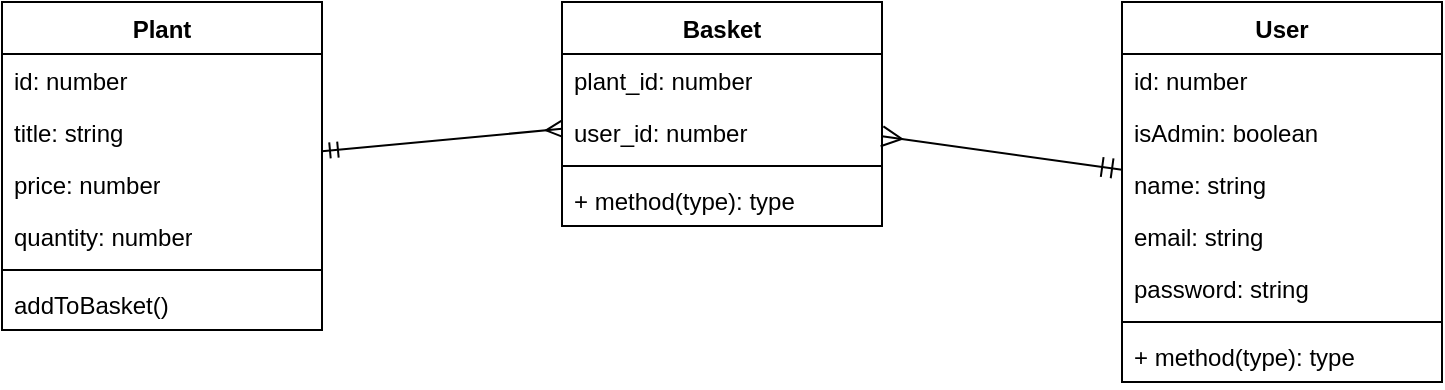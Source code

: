 <mxfile version="26.2.14">
  <diagram name="Page-1" id="ugJVR3glQ8qzoiqRJXg1">
    <mxGraphModel dx="918" dy="553" grid="0" gridSize="10" guides="1" tooltips="1" connect="1" arrows="1" fold="1" page="0" pageScale="1" pageWidth="827" pageHeight="1169" math="0" shadow="0">
      <root>
        <mxCell id="0" />
        <mxCell id="1" parent="0" />
        <mxCell id="tdYYA5UflMV003466M7L-17" value="" style="edgeStyle=none;curved=1;rounded=0;orthogonalLoop=1;jettySize=auto;html=1;fontSize=12;endArrow=ERmany;endFill=0;startArrow=ERmandOne;startFill=0;" edge="1" parent="1" source="tdYYA5UflMV003466M7L-1" target="tdYYA5UflMV003466M7L-9">
          <mxGeometry relative="1" as="geometry" />
        </mxCell>
        <mxCell id="tdYYA5UflMV003466M7L-1" value="Plant&lt;div&gt;&lt;br&gt;&lt;/div&gt;" style="swimlane;fontStyle=1;align=center;verticalAlign=top;childLayout=stackLayout;horizontal=1;startSize=26;horizontalStack=0;resizeParent=1;resizeParentMax=0;resizeLast=0;collapsible=1;marginBottom=0;whiteSpace=wrap;html=1;" vertex="1" parent="1">
          <mxGeometry x="135" y="271" width="160" height="164" as="geometry" />
        </mxCell>
        <mxCell id="tdYYA5UflMV003466M7L-2" value="id: number&lt;div&gt;&lt;br&gt;&lt;/div&gt;" style="text;strokeColor=none;fillColor=none;align=left;verticalAlign=top;spacingLeft=4;spacingRight=4;overflow=hidden;rotatable=0;points=[[0,0.5],[1,0.5]];portConstraint=eastwest;whiteSpace=wrap;html=1;" vertex="1" parent="tdYYA5UflMV003466M7L-1">
          <mxGeometry y="26" width="160" height="26" as="geometry" />
        </mxCell>
        <mxCell id="tdYYA5UflMV003466M7L-5" value="title: string&lt;div&gt;&lt;br&gt;&lt;/div&gt;" style="text;strokeColor=none;fillColor=none;align=left;verticalAlign=top;spacingLeft=4;spacingRight=4;overflow=hidden;rotatable=0;points=[[0,0.5],[1,0.5]];portConstraint=eastwest;whiteSpace=wrap;html=1;" vertex="1" parent="tdYYA5UflMV003466M7L-1">
          <mxGeometry y="52" width="160" height="26" as="geometry" />
        </mxCell>
        <mxCell id="tdYYA5UflMV003466M7L-6" value="price: number&lt;div&gt;&lt;br&gt;&lt;/div&gt;" style="text;strokeColor=none;fillColor=none;align=left;verticalAlign=top;spacingLeft=4;spacingRight=4;overflow=hidden;rotatable=0;points=[[0,0.5],[1,0.5]];portConstraint=eastwest;whiteSpace=wrap;html=1;" vertex="1" parent="tdYYA5UflMV003466M7L-1">
          <mxGeometry y="78" width="160" height="26" as="geometry" />
        </mxCell>
        <mxCell id="tdYYA5UflMV003466M7L-8" value="quantity: number&lt;div&gt;&lt;br&gt;&lt;/div&gt;" style="text;strokeColor=none;fillColor=none;align=left;verticalAlign=top;spacingLeft=4;spacingRight=4;overflow=hidden;rotatable=0;points=[[0,0.5],[1,0.5]];portConstraint=eastwest;whiteSpace=wrap;html=1;" vertex="1" parent="tdYYA5UflMV003466M7L-1">
          <mxGeometry y="104" width="160" height="26" as="geometry" />
        </mxCell>
        <mxCell id="tdYYA5UflMV003466M7L-3" value="" style="line;strokeWidth=1;fillColor=none;align=left;verticalAlign=middle;spacingTop=-1;spacingLeft=3;spacingRight=3;rotatable=0;labelPosition=right;points=[];portConstraint=eastwest;strokeColor=inherit;" vertex="1" parent="tdYYA5UflMV003466M7L-1">
          <mxGeometry y="130" width="160" height="8" as="geometry" />
        </mxCell>
        <mxCell id="tdYYA5UflMV003466M7L-4" value="addToBasket()" style="text;strokeColor=none;fillColor=none;align=left;verticalAlign=top;spacingLeft=4;spacingRight=4;overflow=hidden;rotatable=0;points=[[0,0.5],[1,0.5]];portConstraint=eastwest;whiteSpace=wrap;html=1;" vertex="1" parent="tdYYA5UflMV003466M7L-1">
          <mxGeometry y="138" width="160" height="26" as="geometry" />
        </mxCell>
        <mxCell id="tdYYA5UflMV003466M7L-26" value="" style="edgeStyle=none;curved=1;rounded=0;orthogonalLoop=1;jettySize=auto;html=1;fontSize=12;startSize=8;endSize=8;endArrow=ERmandOne;endFill=0;startArrow=ERmany;startFill=0;" edge="1" parent="1" source="tdYYA5UflMV003466M7L-9" target="tdYYA5UflMV003466M7L-18">
          <mxGeometry relative="1" as="geometry" />
        </mxCell>
        <mxCell id="tdYYA5UflMV003466M7L-9" value="Basket" style="swimlane;fontStyle=1;align=center;verticalAlign=top;childLayout=stackLayout;horizontal=1;startSize=26;horizontalStack=0;resizeParent=1;resizeParentMax=0;resizeLast=0;collapsible=1;marginBottom=0;whiteSpace=wrap;html=1;" vertex="1" parent="1">
          <mxGeometry x="415" y="271" width="160" height="112" as="geometry" />
        </mxCell>
        <mxCell id="tdYYA5UflMV003466M7L-11" value="plant_id: number&lt;div&gt;&lt;br&gt;&lt;/div&gt;" style="text;strokeColor=none;fillColor=none;align=left;verticalAlign=top;spacingLeft=4;spacingRight=4;overflow=hidden;rotatable=0;points=[[0,0.5],[1,0.5]];portConstraint=eastwest;whiteSpace=wrap;html=1;" vertex="1" parent="tdYYA5UflMV003466M7L-9">
          <mxGeometry y="26" width="160" height="26" as="geometry" />
        </mxCell>
        <mxCell id="tdYYA5UflMV003466M7L-33" value="user_id: number&lt;div&gt;&lt;br&gt;&lt;/div&gt;" style="text;strokeColor=none;fillColor=none;align=left;verticalAlign=top;spacingLeft=4;spacingRight=4;overflow=hidden;rotatable=0;points=[[0,0.5],[1,0.5]];portConstraint=eastwest;whiteSpace=wrap;html=1;" vertex="1" parent="tdYYA5UflMV003466M7L-9">
          <mxGeometry y="52" width="160" height="26" as="geometry" />
        </mxCell>
        <mxCell id="tdYYA5UflMV003466M7L-15" value="" style="line;strokeWidth=1;fillColor=none;align=left;verticalAlign=middle;spacingTop=-1;spacingLeft=3;spacingRight=3;rotatable=0;labelPosition=right;points=[];portConstraint=eastwest;strokeColor=inherit;" vertex="1" parent="tdYYA5UflMV003466M7L-9">
          <mxGeometry y="78" width="160" height="8" as="geometry" />
        </mxCell>
        <mxCell id="tdYYA5UflMV003466M7L-16" value="+ method(type): type" style="text;strokeColor=none;fillColor=none;align=left;verticalAlign=top;spacingLeft=4;spacingRight=4;overflow=hidden;rotatable=0;points=[[0,0.5],[1,0.5]];portConstraint=eastwest;whiteSpace=wrap;html=1;" vertex="1" parent="tdYYA5UflMV003466M7L-9">
          <mxGeometry y="86" width="160" height="26" as="geometry" />
        </mxCell>
        <mxCell id="tdYYA5UflMV003466M7L-18" value="User" style="swimlane;fontStyle=1;align=center;verticalAlign=top;childLayout=stackLayout;horizontal=1;startSize=26;horizontalStack=0;resizeParent=1;resizeParentMax=0;resizeLast=0;collapsible=1;marginBottom=0;whiteSpace=wrap;html=1;" vertex="1" parent="1">
          <mxGeometry x="695" y="271" width="160" height="190" as="geometry" />
        </mxCell>
        <mxCell id="tdYYA5UflMV003466M7L-19" value="id: number&lt;div&gt;&lt;br&gt;&lt;/div&gt;" style="text;strokeColor=none;fillColor=none;align=left;verticalAlign=top;spacingLeft=4;spacingRight=4;overflow=hidden;rotatable=0;points=[[0,0.5],[1,0.5]];portConstraint=eastwest;whiteSpace=wrap;html=1;" vertex="1" parent="tdYYA5UflMV003466M7L-18">
          <mxGeometry y="26" width="160" height="26" as="geometry" />
        </mxCell>
        <mxCell id="tdYYA5UflMV003466M7L-20" value="isAdmin: boolean&lt;div&gt;&lt;br&gt;&lt;/div&gt;" style="text;strokeColor=none;fillColor=none;align=left;verticalAlign=top;spacingLeft=4;spacingRight=4;overflow=hidden;rotatable=0;points=[[0,0.5],[1,0.5]];portConstraint=eastwest;whiteSpace=wrap;html=1;" vertex="1" parent="tdYYA5UflMV003466M7L-18">
          <mxGeometry y="52" width="160" height="26" as="geometry" />
        </mxCell>
        <mxCell id="tdYYA5UflMV003466M7L-21" value="name: string" style="text;strokeColor=none;fillColor=none;align=left;verticalAlign=top;spacingLeft=4;spacingRight=4;overflow=hidden;rotatable=0;points=[[0,0.5],[1,0.5]];portConstraint=eastwest;whiteSpace=wrap;html=1;" vertex="1" parent="tdYYA5UflMV003466M7L-18">
          <mxGeometry y="78" width="160" height="26" as="geometry" />
        </mxCell>
        <mxCell id="tdYYA5UflMV003466M7L-22" value="email: string&lt;div&gt;&lt;br&gt;&lt;/div&gt;" style="text;strokeColor=none;fillColor=none;align=left;verticalAlign=top;spacingLeft=4;spacingRight=4;overflow=hidden;rotatable=0;points=[[0,0.5],[1,0.5]];portConstraint=eastwest;whiteSpace=wrap;html=1;" vertex="1" parent="tdYYA5UflMV003466M7L-18">
          <mxGeometry y="104" width="160" height="26" as="geometry" />
        </mxCell>
        <mxCell id="tdYYA5UflMV003466M7L-23" value="password: string&lt;div&gt;&lt;br&gt;&lt;/div&gt;" style="text;strokeColor=none;fillColor=none;align=left;verticalAlign=top;spacingLeft=4;spacingRight=4;overflow=hidden;rotatable=0;points=[[0,0.5],[1,0.5]];portConstraint=eastwest;whiteSpace=wrap;html=1;" vertex="1" parent="tdYYA5UflMV003466M7L-18">
          <mxGeometry y="130" width="160" height="26" as="geometry" />
        </mxCell>
        <mxCell id="tdYYA5UflMV003466M7L-24" value="" style="line;strokeWidth=1;fillColor=none;align=left;verticalAlign=middle;spacingTop=-1;spacingLeft=3;spacingRight=3;rotatable=0;labelPosition=right;points=[];portConstraint=eastwest;strokeColor=inherit;" vertex="1" parent="tdYYA5UflMV003466M7L-18">
          <mxGeometry y="156" width="160" height="8" as="geometry" />
        </mxCell>
        <mxCell id="tdYYA5UflMV003466M7L-25" value="+ method(type): type" style="text;strokeColor=none;fillColor=none;align=left;verticalAlign=top;spacingLeft=4;spacingRight=4;overflow=hidden;rotatable=0;points=[[0,0.5],[1,0.5]];portConstraint=eastwest;whiteSpace=wrap;html=1;" vertex="1" parent="tdYYA5UflMV003466M7L-18">
          <mxGeometry y="164" width="160" height="26" as="geometry" />
        </mxCell>
      </root>
    </mxGraphModel>
  </diagram>
</mxfile>
